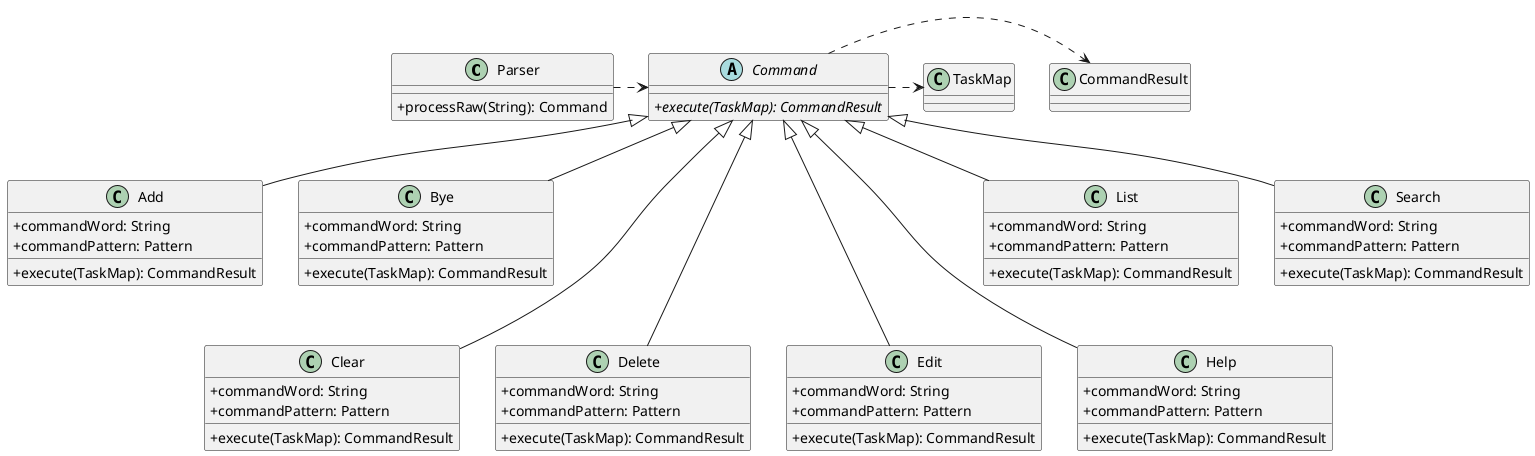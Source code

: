 @startuml

skinparam classAttributeIconSize 0

class Parser {
    +{method} processRaw(String): Command
}
abstract class Command {
    +{abstract}{method} execute(TaskMap): CommandResult
}
class Add {
    +{field} commandWord: String
    +{field} commandPattern: Pattern
    +{method} execute(TaskMap): CommandResult
}
class Bye {
    +{field} commandWord: String
    +{field} commandPattern: Pattern
    +{method} execute(TaskMap): CommandResult
}
class Clear {
    +{field} commandWord: String
    +{field} commandPattern: Pattern
    +{method} execute(TaskMap): CommandResult
}
class Delete {
    +{field} commandWord: String
    +{field} commandPattern: Pattern
    +{method} execute(TaskMap): CommandResult
}
class Edit {
    +{field} commandWord: String
    +{field} commandPattern: Pattern
    +{method} execute(TaskMap): CommandResult
}
class Help {
    +{field} commandWord: String
    +{field} commandPattern: Pattern
    +{method} execute(TaskMap): CommandResult
}
class List {
    +{field} commandWord: String
    +{field} commandPattern: Pattern
    +{method} execute(TaskMap): CommandResult
}
class Search {
    +{field} commandWord: String
    +{field} commandPattern: Pattern
    +{method} execute(TaskMap): CommandResult
}
class CommandResult

Command -[dashed]> CommandResult
Command -[dashed]> TaskMap
Parser -[dashed]> Command

Command <|-- Add
Command <|-- Bye
Command <|--- Clear
Command <|--- Delete
Command <|--- Edit
Command <|--- Help
Command <|-- List
Command <|-- Search
@enduml
